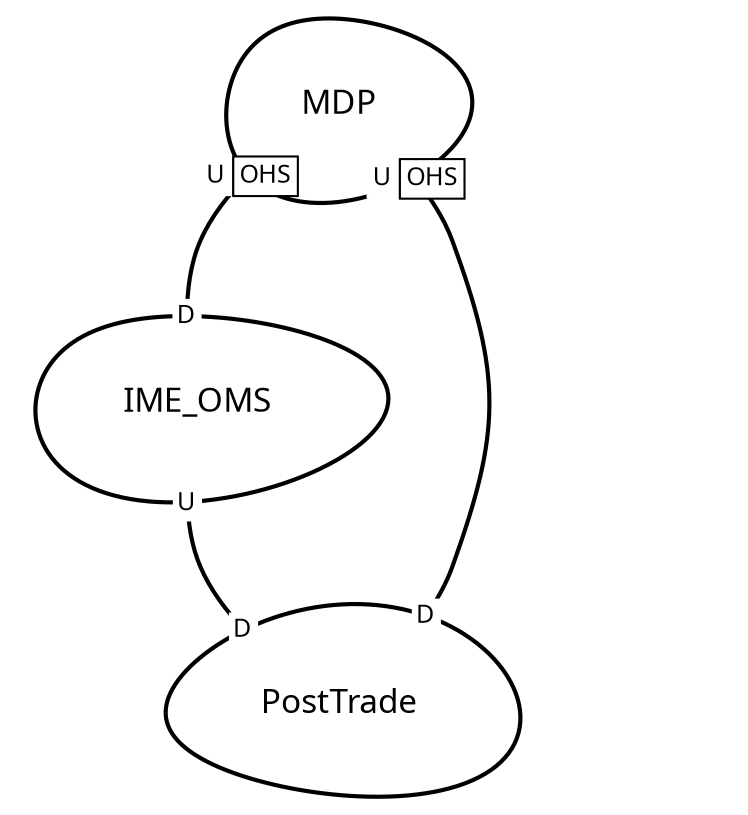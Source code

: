 digraph "ContextMapGraph" {
graph ["imagepath"="/tmp/GraphvizJava"]
"IME_OMS" ["margin"="0.3","orientation"="36","shape"="egg","fontsize"="16","style"="bold","label"="IME_OMS\n","fontname"="sans-serif"]
"PostTrade" ["margin"="0.3","orientation"="107","shape"="egg","fontsize"="16","style"="bold","label"="PostTrade\n","fontname"="sans-serif"]
"MDP" ["margin"="0.3","orientation"="33","shape"="egg","fontsize"="16","style"="bold","label"="MDP\n","fontname"="sans-serif"]
"IME_OMS" -> "PostTrade" ["headlabel"=<<table cellspacing="0" cellborder="0" border="0">
<tr><td bgcolor="white">D</td></tr>
</table>>,"labeldistance"="0","fontsize"="12","taillabel"=<<table cellspacing="0" cellborder="0" border="0">
<tr><td bgcolor="white">U</td></tr>
</table>>,"style"="bold","label"="                                        ","dir"="none","fontname"="sans-serif"]
"MDP" -> "IME_OMS" ["headlabel"=<<table cellspacing="0" cellborder="0" border="0">
<tr><td bgcolor="white">D</td></tr>
</table>>,"labeldistance"="0","fontsize"="12","taillabel"=<<table cellspacing="0" cellborder="1" border="0">
<tr><td bgcolor="white" sides="r">U</td><td sides="trbl" bgcolor="white"><font>OHS</font></td></tr>
</table>>,"style"="bold","label"="                                        ","dir"="none","fontname"="sans-serif"]
"MDP" -> "PostTrade" ["headlabel"=<<table cellspacing="0" cellborder="0" border="0">
<tr><td bgcolor="white">D</td></tr>
</table>>,"labeldistance"="0","fontsize"="12","taillabel"=<<table cellspacing="0" cellborder="1" border="0">
<tr><td bgcolor="white" sides="r">U</td><td sides="trbl" bgcolor="white"><font>OHS</font></td></tr>
</table>>,"style"="bold","label"="                                        ","dir"="none","fontname"="sans-serif"]
}